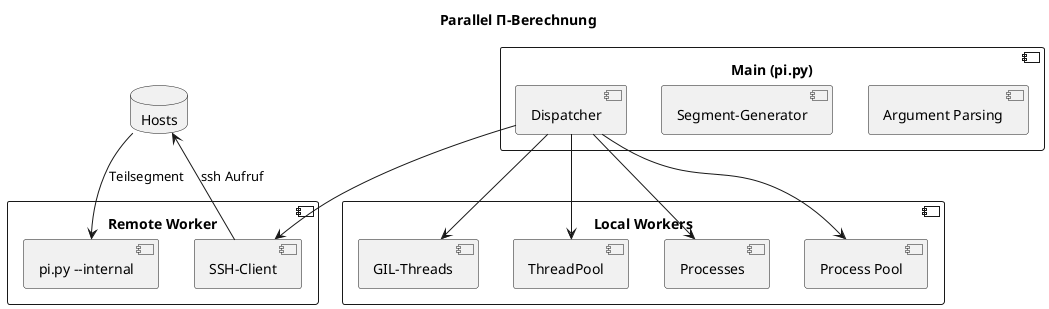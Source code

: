 
@startuml
title Parallel Π-Berechnung

component "Main (pi.py)" {
  [Argument Parsing]
  [Segment-Generator]
  [Dispatcher]
}

database "Hosts" as H

component "Local Workers" {
  [GIL-Threads]
  [ThreadPool]
  [Processes]
  [Process Pool]
}

component "Remote Worker" {
  [SSH-Client] --> H : ssh Aufruf
  H --> [pi.py --internal] : Teilsegment
}

[Dispatcher] --> [GIL-Threads]
[Dispatcher] --> [ThreadPool]
[Dispatcher] --> [Processes]
[Dispatcher] --> [Process Pool]
[Dispatcher] --> [SSH-Client]

@enduml
